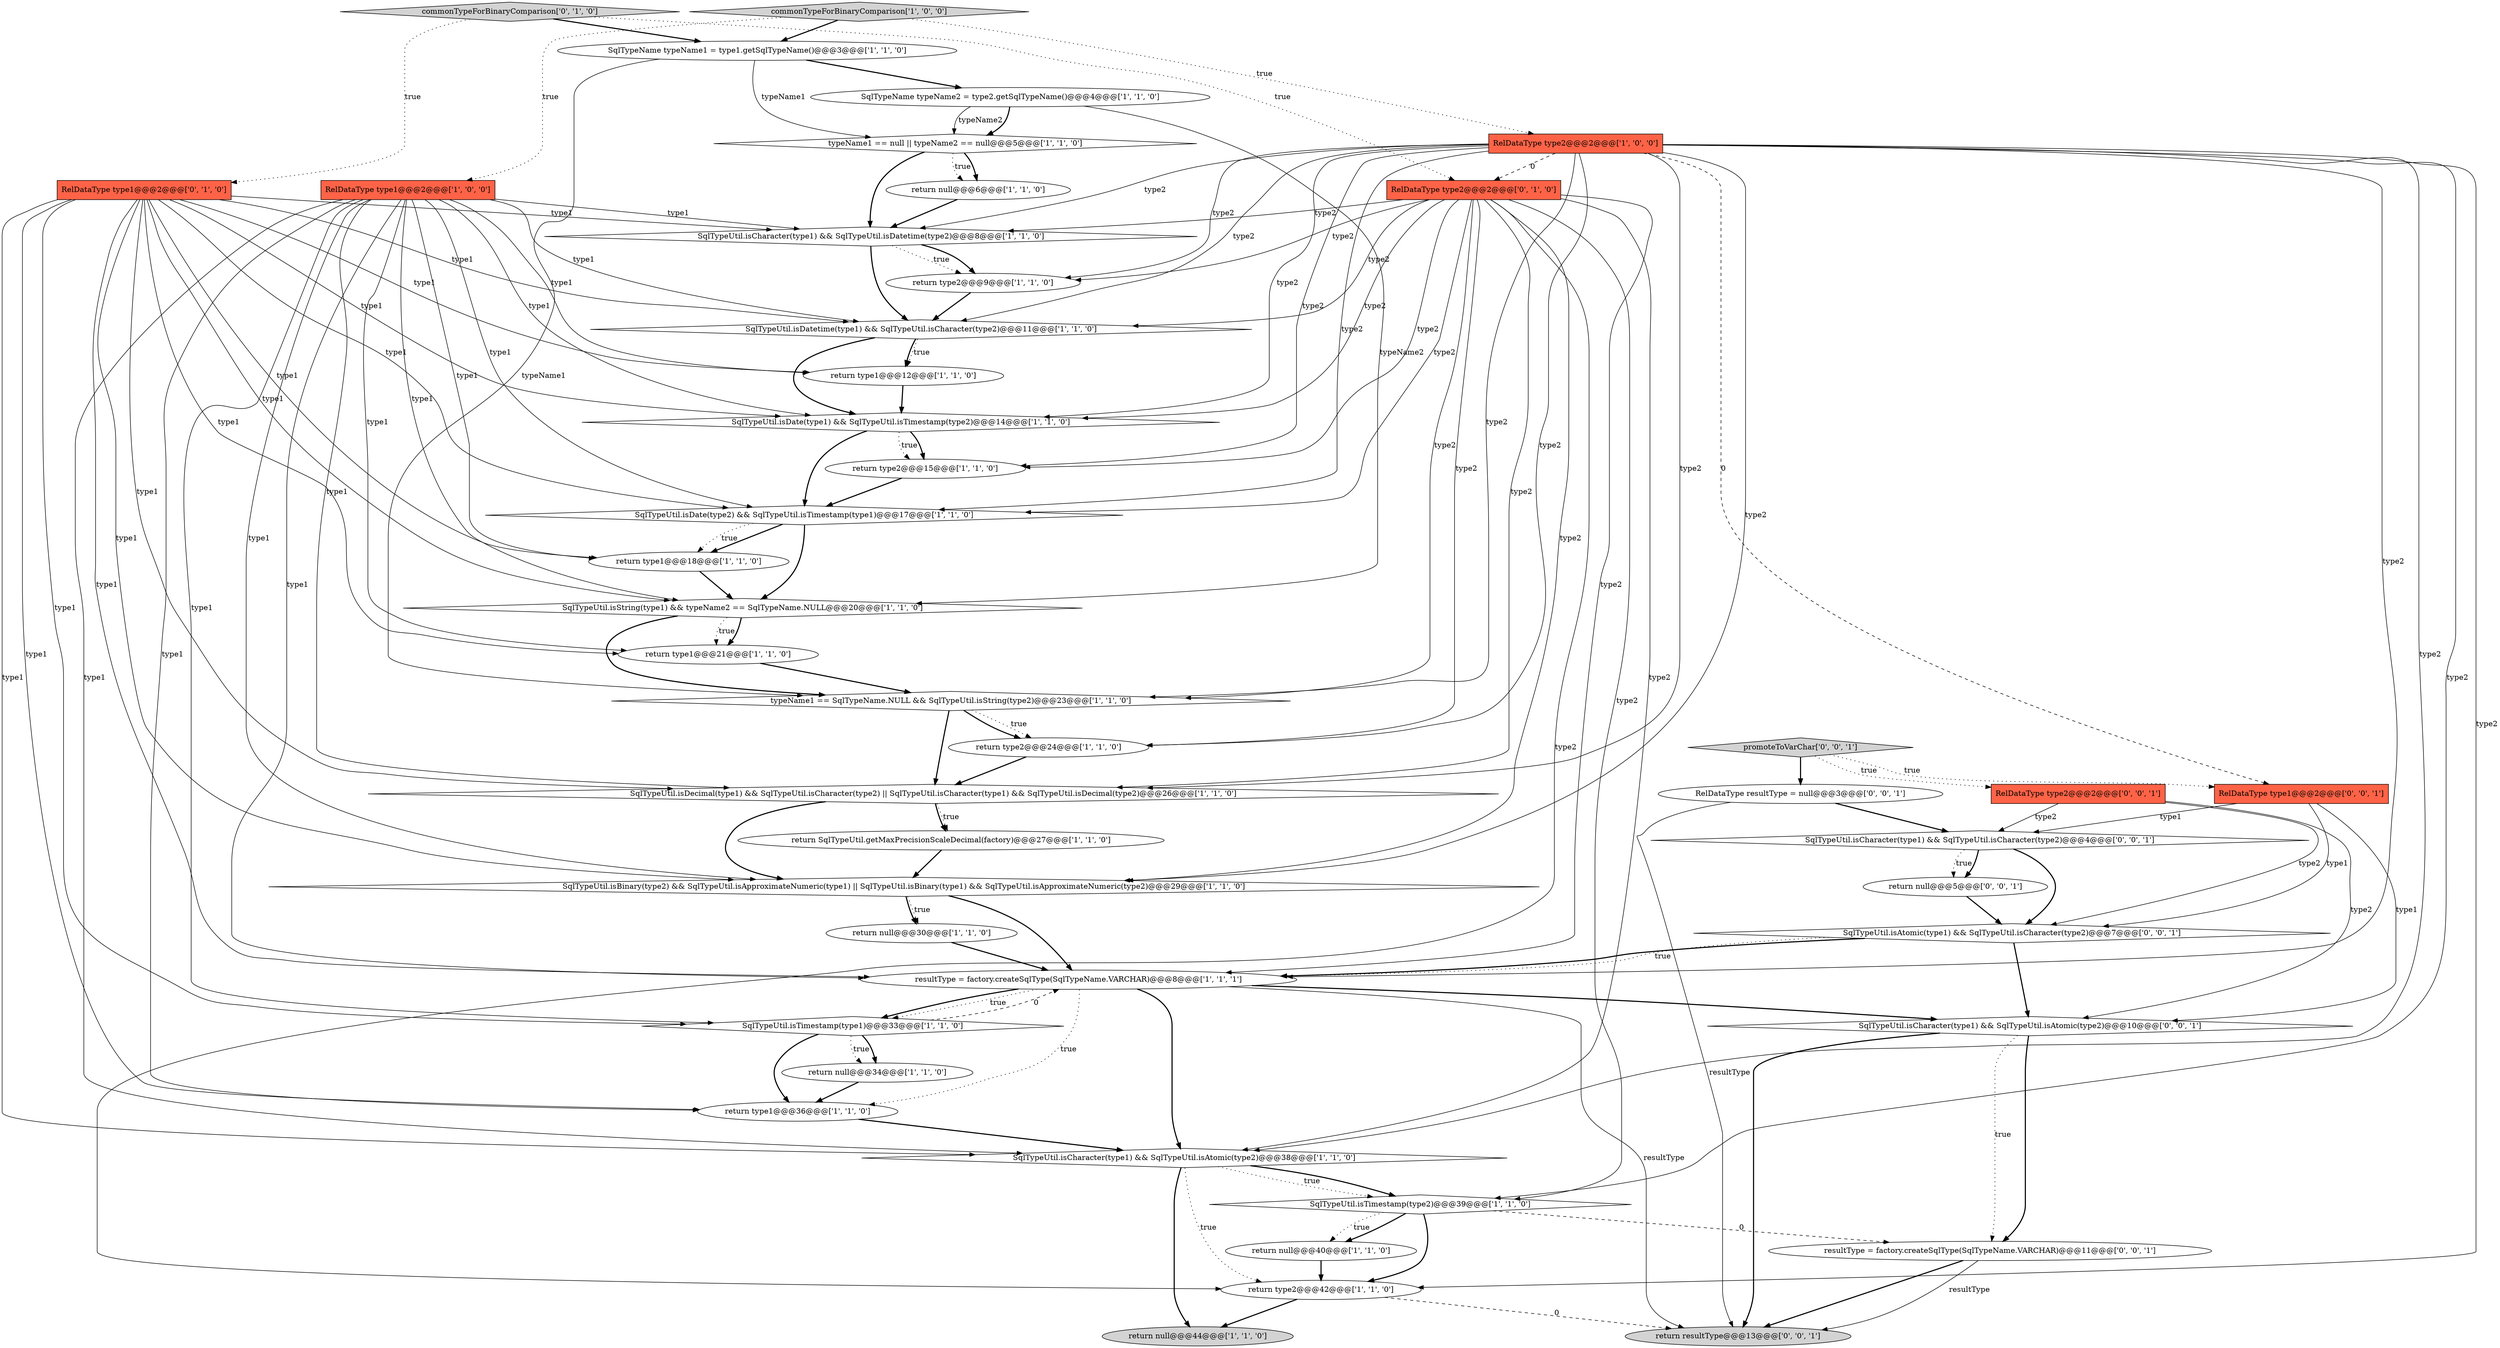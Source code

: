 digraph {
8 [style = filled, label = "SqlTypeUtil.isCharacter(type1) && SqlTypeUtil.isDatetime(type2)@@@8@@@['1', '1', '0']", fillcolor = white, shape = diamond image = "AAA0AAABBB1BBB"];
11 [style = filled, label = "return null@@@40@@@['1', '1', '0']", fillcolor = white, shape = ellipse image = "AAA0AAABBB1BBB"];
38 [style = filled, label = "SqlTypeUtil.isCharacter(type1) && SqlTypeUtil.isCharacter(type2)@@@4@@@['0', '0', '1']", fillcolor = white, shape = diamond image = "AAA0AAABBB3BBB"];
29 [style = filled, label = "SqlTypeUtil.isBinary(type2) && SqlTypeUtil.isApproximateNumeric(type1) || SqlTypeUtil.isBinary(type1) && SqlTypeUtil.isApproximateNumeric(type2)@@@29@@@['1', '1', '0']", fillcolor = white, shape = diamond image = "AAA0AAABBB1BBB"];
43 [style = filled, label = "RelDataType type1@@@2@@@['0', '0', '1']", fillcolor = tomato, shape = box image = "AAA0AAABBB3BBB"];
14 [style = filled, label = "return null@@@44@@@['1', '1', '0']", fillcolor = lightgray, shape = ellipse image = "AAA0AAABBB1BBB"];
4 [style = filled, label = "return null@@@30@@@['1', '1', '0']", fillcolor = white, shape = ellipse image = "AAA0AAABBB1BBB"];
42 [style = filled, label = "resultType = factory.createSqlType(SqlTypeName.VARCHAR)@@@11@@@['0', '0', '1']", fillcolor = white, shape = ellipse image = "AAA0AAABBB3BBB"];
28 [style = filled, label = "SqlTypeUtil.isDate(type1) && SqlTypeUtil.isTimestamp(type2)@@@14@@@['1', '1', '0']", fillcolor = white, shape = diamond image = "AAA0AAABBB1BBB"];
18 [style = filled, label = "return type1@@@21@@@['1', '1', '0']", fillcolor = white, shape = ellipse image = "AAA0AAABBB1BBB"];
35 [style = filled, label = "return resultType@@@13@@@['0', '0', '1']", fillcolor = lightgray, shape = ellipse image = "AAA0AAABBB3BBB"];
41 [style = filled, label = "RelDataType resultType = null@@@3@@@['0', '0', '1']", fillcolor = white, shape = ellipse image = "AAA0AAABBB3BBB"];
37 [style = filled, label = "SqlTypeUtil.isCharacter(type1) && SqlTypeUtil.isAtomic(type2)@@@10@@@['0', '0', '1']", fillcolor = white, shape = diamond image = "AAA0AAABBB3BBB"];
21 [style = filled, label = "return null@@@34@@@['1', '1', '0']", fillcolor = white, shape = ellipse image = "AAA0AAABBB1BBB"];
25 [style = filled, label = "return type1@@@36@@@['1', '1', '0']", fillcolor = white, shape = ellipse image = "AAA0AAABBB1BBB"];
27 [style = filled, label = "return type1@@@12@@@['1', '1', '0']", fillcolor = white, shape = ellipse image = "AAA0AAABBB1BBB"];
10 [style = filled, label = "return type2@@@24@@@['1', '1', '0']", fillcolor = white, shape = ellipse image = "AAA0AAABBB1BBB"];
0 [style = filled, label = "SqlTypeUtil.isTimestamp(type1)@@@33@@@['1', '1', '0']", fillcolor = white, shape = diamond image = "AAA0AAABBB1BBB"];
16 [style = filled, label = "return type2@@@42@@@['1', '1', '0']", fillcolor = white, shape = ellipse image = "AAA0AAABBB1BBB"];
6 [style = filled, label = "SqlTypeUtil.isCharacter(type1) && SqlTypeUtil.isAtomic(type2)@@@38@@@['1', '1', '0']", fillcolor = white, shape = diamond image = "AAA0AAABBB1BBB"];
1 [style = filled, label = "typeName1 == null || typeName2 == null@@@5@@@['1', '1', '0']", fillcolor = white, shape = diamond image = "AAA0AAABBB1BBB"];
34 [style = filled, label = "RelDataType type2@@@2@@@['0', '1', '0']", fillcolor = tomato, shape = box image = "AAA1AAABBB2BBB"];
30 [style = filled, label = "SqlTypeName typeName1 = type1.getSqlTypeName()@@@3@@@['1', '1', '0']", fillcolor = white, shape = ellipse image = "AAA0AAABBB1BBB"];
31 [style = filled, label = "RelDataType type2@@@2@@@['1', '0', '0']", fillcolor = tomato, shape = box image = "AAA1AAABBB1BBB"];
13 [style = filled, label = "return SqlTypeUtil.getMaxPrecisionScaleDecimal(factory)@@@27@@@['1', '1', '0']", fillcolor = white, shape = ellipse image = "AAA0AAABBB1BBB"];
22 [style = filled, label = "return null@@@6@@@['1', '1', '0']", fillcolor = white, shape = ellipse image = "AAA0AAABBB1BBB"];
44 [style = filled, label = "promoteToVarChar['0', '0', '1']", fillcolor = lightgray, shape = diamond image = "AAA0AAABBB3BBB"];
36 [style = filled, label = "return null@@@5@@@['0', '0', '1']", fillcolor = white, shape = ellipse image = "AAA0AAABBB3BBB"];
23 [style = filled, label = "SqlTypeUtil.isDate(type2) && SqlTypeUtil.isTimestamp(type1)@@@17@@@['1', '1', '0']", fillcolor = white, shape = diamond image = "AAA0AAABBB1BBB"];
32 [style = filled, label = "commonTypeForBinaryComparison['0', '1', '0']", fillcolor = lightgray, shape = diamond image = "AAA0AAABBB2BBB"];
33 [style = filled, label = "RelDataType type1@@@2@@@['0', '1', '0']", fillcolor = tomato, shape = box image = "AAA0AAABBB2BBB"];
5 [style = filled, label = "commonTypeForBinaryComparison['1', '0', '0']", fillcolor = lightgray, shape = diamond image = "AAA0AAABBB1BBB"];
9 [style = filled, label = "typeName1 == SqlTypeName.NULL && SqlTypeUtil.isString(type2)@@@23@@@['1', '1', '0']", fillcolor = white, shape = diamond image = "AAA0AAABBB1BBB"];
39 [style = filled, label = "RelDataType type2@@@2@@@['0', '0', '1']", fillcolor = tomato, shape = box image = "AAA0AAABBB3BBB"];
40 [style = filled, label = "SqlTypeUtil.isAtomic(type1) && SqlTypeUtil.isCharacter(type2)@@@7@@@['0', '0', '1']", fillcolor = white, shape = diamond image = "AAA0AAABBB3BBB"];
3 [style = filled, label = "RelDataType type1@@@2@@@['1', '0', '0']", fillcolor = tomato, shape = box image = "AAA0AAABBB1BBB"];
2 [style = filled, label = "SqlTypeUtil.isTimestamp(type2)@@@39@@@['1', '1', '0']", fillcolor = white, shape = diamond image = "AAA0AAABBB1BBB"];
12 [style = filled, label = "return type2@@@9@@@['1', '1', '0']", fillcolor = white, shape = ellipse image = "AAA0AAABBB1BBB"];
17 [style = filled, label = "return type2@@@15@@@['1', '1', '0']", fillcolor = white, shape = ellipse image = "AAA0AAABBB1BBB"];
15 [style = filled, label = "SqlTypeUtil.isString(type1) && typeName2 == SqlTypeName.NULL@@@20@@@['1', '1', '0']", fillcolor = white, shape = diamond image = "AAA0AAABBB1BBB"];
20 [style = filled, label = "SqlTypeName typeName2 = type2.getSqlTypeName()@@@4@@@['1', '1', '0']", fillcolor = white, shape = ellipse image = "AAA0AAABBB1BBB"];
7 [style = filled, label = "return type1@@@18@@@['1', '1', '0']", fillcolor = white, shape = ellipse image = "AAA0AAABBB1BBB"];
24 [style = filled, label = "resultType = factory.createSqlType(SqlTypeName.VARCHAR)@@@8@@@['1', '1', '1']", fillcolor = white, shape = ellipse image = "AAA0AAABBB1BBB"];
19 [style = filled, label = "SqlTypeUtil.isDatetime(type1) && SqlTypeUtil.isCharacter(type2)@@@11@@@['1', '1', '0']", fillcolor = white, shape = diamond image = "AAA0AAABBB1BBB"];
26 [style = filled, label = "SqlTypeUtil.isDecimal(type1) && SqlTypeUtil.isCharacter(type2) || SqlTypeUtil.isCharacter(type1) && SqlTypeUtil.isDecimal(type2)@@@26@@@['1', '1', '0']", fillcolor = white, shape = diamond image = "AAA0AAABBB1BBB"];
2->42 [style = dashed, label="0"];
3->18 [style = solid, label="type1"];
3->23 [style = solid, label="type1"];
30->9 [style = solid, label="typeName1"];
33->6 [style = solid, label="type1"];
33->18 [style = solid, label="type1"];
24->25 [style = dotted, label="true"];
30->20 [style = bold, label=""];
16->35 [style = dashed, label="0"];
27->28 [style = bold, label=""];
31->43 [style = dashed, label="0"];
30->1 [style = solid, label="typeName1"];
33->8 [style = solid, label="type1"];
9->10 [style = bold, label=""];
26->13 [style = dotted, label="true"];
33->26 [style = solid, label="type1"];
31->8 [style = solid, label="type2"];
25->6 [style = bold, label=""];
33->29 [style = solid, label="type1"];
31->29 [style = solid, label="type2"];
42->35 [style = solid, label="resultType"];
2->11 [style = dotted, label="true"];
22->8 [style = bold, label=""];
9->26 [style = bold, label=""];
3->0 [style = solid, label="type1"];
31->16 [style = solid, label="type2"];
0->21 [style = dotted, label="true"];
3->6 [style = solid, label="type1"];
3->27 [style = solid, label="type1"];
31->17 [style = solid, label="type2"];
31->24 [style = solid, label="type2"];
0->25 [style = bold, label=""];
3->15 [style = solid, label="type1"];
16->14 [style = bold, label=""];
40->24 [style = bold, label=""];
19->28 [style = bold, label=""];
5->30 [style = bold, label=""];
39->37 [style = solid, label="type2"];
33->0 [style = solid, label="type1"];
34->6 [style = solid, label="type2"];
31->12 [style = solid, label="type2"];
40->37 [style = bold, label=""];
34->26 [style = solid, label="type2"];
2->16 [style = bold, label=""];
11->16 [style = bold, label=""];
31->2 [style = solid, label="type2"];
3->8 [style = solid, label="type1"];
3->24 [style = solid, label="type1"];
44->43 [style = dotted, label="true"];
24->0 [style = bold, label=""];
24->35 [style = solid, label="resultType"];
31->19 [style = solid, label="type2"];
1->22 [style = dotted, label="true"];
15->18 [style = dotted, label="true"];
20->1 [style = solid, label="typeName2"];
19->27 [style = dotted, label="true"];
10->26 [style = bold, label=""];
0->21 [style = bold, label=""];
21->25 [style = bold, label=""];
33->28 [style = solid, label="type1"];
34->17 [style = solid, label="type2"];
28->17 [style = dotted, label="true"];
5->3 [style = dotted, label="true"];
34->16 [style = solid, label="type2"];
39->38 [style = solid, label="type2"];
26->13 [style = bold, label=""];
6->2 [style = bold, label=""];
41->35 [style = solid, label="resultType"];
34->23 [style = solid, label="type2"];
8->12 [style = dotted, label="true"];
3->7 [style = solid, label="type1"];
15->9 [style = bold, label=""];
34->29 [style = solid, label="type2"];
24->0 [style = dotted, label="true"];
44->41 [style = bold, label=""];
18->9 [style = bold, label=""];
41->38 [style = bold, label=""];
31->10 [style = solid, label="type2"];
23->7 [style = bold, label=""];
3->19 [style = solid, label="type1"];
33->15 [style = solid, label="type1"];
31->34 [style = dashed, label="0"];
9->10 [style = dotted, label="true"];
31->6 [style = solid, label="type2"];
34->12 [style = solid, label="type2"];
31->26 [style = solid, label="type2"];
29->4 [style = dotted, label="true"];
36->40 [style = bold, label=""];
4->24 [style = bold, label=""];
1->8 [style = bold, label=""];
32->34 [style = dotted, label="true"];
5->31 [style = dotted, label="true"];
34->2 [style = solid, label="type2"];
23->15 [style = bold, label=""];
44->39 [style = dotted, label="true"];
34->19 [style = solid, label="type2"];
20->1 [style = bold, label=""];
23->7 [style = dotted, label="true"];
32->30 [style = bold, label=""];
17->23 [style = bold, label=""];
32->33 [style = dotted, label="true"];
33->24 [style = solid, label="type1"];
31->28 [style = solid, label="type2"];
6->2 [style = dotted, label="true"];
34->24 [style = solid, label="type2"];
28->23 [style = bold, label=""];
33->27 [style = solid, label="type1"];
28->17 [style = bold, label=""];
7->15 [style = bold, label=""];
43->38 [style = solid, label="type1"];
37->42 [style = dotted, label="true"];
33->25 [style = solid, label="type1"];
37->35 [style = bold, label=""];
38->40 [style = bold, label=""];
2->11 [style = bold, label=""];
8->12 [style = bold, label=""];
34->8 [style = solid, label="type2"];
37->42 [style = bold, label=""];
38->36 [style = dotted, label="true"];
33->7 [style = solid, label="type1"];
33->23 [style = solid, label="type1"];
31->23 [style = solid, label="type2"];
29->4 [style = bold, label=""];
20->15 [style = solid, label="typeName2"];
34->28 [style = solid, label="type2"];
8->19 [style = bold, label=""];
26->29 [style = bold, label=""];
40->24 [style = dotted, label="true"];
38->36 [style = bold, label=""];
39->40 [style = solid, label="type2"];
15->18 [style = bold, label=""];
3->25 [style = solid, label="type1"];
42->35 [style = bold, label=""];
1->22 [style = bold, label=""];
6->14 [style = bold, label=""];
3->28 [style = solid, label="type1"];
13->29 [style = bold, label=""];
31->9 [style = solid, label="type2"];
43->40 [style = solid, label="type1"];
19->27 [style = bold, label=""];
24->37 [style = bold, label=""];
34->10 [style = solid, label="type2"];
34->9 [style = solid, label="type2"];
0->24 [style = dashed, label="0"];
3->29 [style = solid, label="type1"];
12->19 [style = bold, label=""];
29->24 [style = bold, label=""];
24->6 [style = bold, label=""];
3->26 [style = solid, label="type1"];
6->16 [style = dotted, label="true"];
43->37 [style = solid, label="type1"];
33->19 [style = solid, label="type1"];
}
